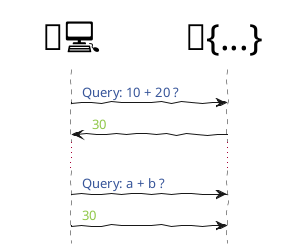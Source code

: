 @startuml
skinparam backgroundColor transparent
skinparam handwritten true
skinparam titleFontSize 16
skinparam titleFontColor #37559A
' title "Deterministic Function Calls"

skinparam handwritten true

hide footbox

skinparam Participant {
    BackgroundColor transparent
    BorderColor white
    FontSize 36
    Padding 30
}

participant "🧑‍💻" as User 
participant "🐍{...} " as PFUN

User -> PFUN: <color:#37559A> Query: 10 + 20 ?
User <- PFUN: <color:#90C849> 30

...

User -> PFUN: <color:#37559A> Query: a + b ?
User -> PFUN: <color:#90C849> 30
@enduml

' =======================================================

@startuml

skinparam backgroundColor transparent
skinparam handwritten true
skinparam titleFontSize 16
skinparam titleFontColor #37559A
' title "Natural Language Processing Challenges"

skinparam handwritten true

hide footbox

skinparam Participant {
    BackgroundColor transparent
    BorderColor white
    FontSize 36
    Padding 30
}

participant "🧑‍💻" as User 
participant "🐍{...} " as PFUN

User -> PFUN: <color:#37559A> Query: Ten + 20 ?
User <- PFUN: <color:#90C849> ???

...

User -> PFUN: <color:#37559A> Query: Add 10 and 20 ?
User -> PFUN: <color:#90C849> ???

...

User -> PFUN: <color:#37559A> Query: Sum of Ten and Twenty ?
User -> PFUN: <color:#90C849> ???
@enduml

' =======================================================

@startuml
skinparam backgroundColor transparent
skinparam handwritten true
skinparam titleFontSize 10
skinparam titleFontColor #37559A
' title "LLM-Enhanced Natural Language Processing"

skinparam handwritten true

hide footbox

skinparam Participant {
    BackgroundColor transparent
    BorderColor white
    FontSize 36
    Padding 30
}

participant "🧑‍💻" as User
participant "🤖  " as LLM

User -> LLM: <color:#37559A> Query: Ten + 20 ?
LLM -> LLM: Parse & Interpret
LLM -> User: <color:#90C849> 30

...

User -> LLM: <color:#37559A> Query: Add 10 and 20 ?
LLM -> LLM: Natural Language \n Understanding
LLM -> User: <color:#90C849> 30
@enduml

' =======================================================

@startuml
skinparam backgroundColor transparent
skinparam handwritten true
skinparam titleFontSize 10
skinparam titleFontColor #37559A
' title "LLM Limitations: No Latest Data"

skinparam handwritten true

hide footbox

skinparam Participant {
    BackgroundColor transparent
    BorderColor white
    FontSize 36
    Padding 30
}

participant "🧑‍💻" as User
participant "🤖  " as LLM

User -> LLM: <color:#37559A> What is the temperature\nin Bengaluru?
LLM -> LLM: Analyze Query:\n- Location: Bengaluru\n- Need: Current Weather
LLM -> LLM: <color:#FF0000> ❌ Knowledge Cutoff:\nNo real-time data available
LLM -> User: <color:#90C849> No Infomation available
@enduml

' =======================================================

@startuml
skinparam backgroundColor transparent
skinparam handwritten true
skinparam titleFontSize 10
skinparam titleFontColor #37559A
' title "User with Tools (functions)"

skinparam handwritten true

hide footbox

skinparam Participant {
    BackgroundColor transparent
    BorderColor white
    FontSize 36
    Padding 30
}

box "User Context" #eef5d470
    participant "🧑‍💻" as User
    participant "🛠️  " as Tools
end box

participant "🤖  " as LLM

...

...

...

@enduml

' =======================================================

@startuml
skinparam backgroundColor transparent
skinparam handwritten true
skinparam titleFontSize 10
skinparam titleFontColor #37559A
' title "LLM Limitations: Function Tools Required"

skinparam handwritten true

hide footbox

skinparam Participant {
    BackgroundColor transparent
    BorderColor white
    FontSize 36
    Padding 30
}

box "User Context" #eef5d470
    participant "🧑‍💻" as User
    participant "🛠️  " as Tools
end box
participant "🤖  " as LLM

User <- Tools: <color:#9B59B6>Get_Tools:\nget_weather(location)
User -> LLM: <color:#9B59B6> Available Tools:\nget_weather(location)
@enduml

' =======================================================

' =======================================================

@startuml
skinparam backgroundColor transparent
skinparam handwritten true
skinparam titleFontSize 10
skinparam titleFontColor #37559A
' title "LLM Limitations: Function Tools Required"

skinparam handwritten true

hide footbox

skinparam Participant {
    BackgroundColor transparent
    BorderColor white
    FontSize 36
    Padding 30
}

box "User Context" #eef5d470
    participant "🧑‍💻" as User
    participant "🛠️  " as Tools
end box
participant "🤖  " as LLM

User <- Tools: <color:#9B59B6>Get_Tools:\nget_weather(location)
User -> LLM: <color:#9B59B6> Available Tools:\nget_weather(location)
User -> LLM: <color:#37559A> What is the temperature\nin Bengaluru?
LLM -> LLM: Analyze Query:\n- Location: Bengaluru\n- Need: Current Weather
LLM -> LLM: <color:#FF0000> ❌ Knowledge Cutoff:\nNo real-time data available
LLM -> User: <color:#9B59B6> Please invoke:\nget_weather("Bengaluru")
User -> Tools: Execute:\nget_weather("Bengaluru")
Tools -> Tools: Invoke external APIs:\nWeather service call
Tools -> User: <color:#90C849> Tool Result:\nTemperature: 28°C
User -> LLM: <color:#90C849> Tool output:\nTemperature: 28°C
LLM -> LLM: Format Response:\nCombine data with context
LLM -> User: <color:#90C849> The current temperature\nin Bengaluru is 28°C
@enduml

' =======================================================

@startuml
skinparam backgroundColor transparent
skinparam handwritten true
skinparam titleFontSize 16
skinparam titleFontColor #37559A
' title "LLM Limitations: Multiple Function Tools Required"

skinparam handwritten true

hide footbox

skinparam Participant {
    BackgroundColor transparent
    BorderColor white
    FontSize 36
    Padding 30
}

box "User Context" #eef5d470
    participant "🧑‍💻" as User
    participant "🛠️  " as Tools
end box
participant "🤖  " as LLM

User <- Tools: <color:#9B59B6>Get_Tools:\nget_emp_list()\nget_perf_ratings()
User -> LLM: <color:#9B59B6> Available Tools
User -> LLM: <color:#37559A> PromptlyAI intends to distribute\n50% of its annual profit as bonuses\nto employees, weighted by their\nperformance ratings
LLM -> LLM: Analyze Query:\n- Need: Employee data\n- Need: Performance ratings\n- Task: Calculate weighted bonuses
LLM -> LLM: <color:#FF0000> ❌ Knowledge Cutoff:\nNo access to company data
LLM -> User: <color:#9B59B6> Please invoke:\nget_emp_list()
User -> Tools: Execute:\nget_emp_list()
Tools -> Tools: Invoke API
Tools -> User: <color:#90C849> Tool Result: {...employees list...}
User -> LLM: <color:#90C849> Employee list
LLM -> User: <color:#9B59B6> Please invoke:\nget_perf_ratings()
User -> Tools: Execute:\nget_perf_ratings()
Tools -> Tools: Invoke API
Tools -> User: <color:#90C849> Tool Result:{...Performance ratings...}
User -> LLM: <color:#90C849> Performance ratings
LLM -> LLM: Calculate weighted bonuses:\n- Total rating points\n- Individual weightings\n- 50% profit distribution
LLM -> User: <color:#90C849> Based on the data, here's\nthe bonus calculation:\nVachan: ₹ 1,50,000 (4.5 rating)\nSaketh: ₹ 1,12,667 (3.8 rating)
@enduml

' =======================================================

@startuml
skinparam backgroundColor transparent
skinparam handwritten true
skinparam titleFontSize 16
skinparam titleFontColor #37559A
' title "LLM Limitations: Multiple Function Tools Required"

skinparam handwritten true

hide footbox

skinparam Participant {
    BackgroundColor transparent
    BorderColor white
    FontSize 36
    Padding 30
}

box "User Context" #eef5d470
    participant "🧑‍💻" as User
    participant "🛠️  " as Tools
end box
participant "🤖  " as LLM

autonumber 
User <- Tools: <color:#9B59B6>Get_Tools:\nget_emp_list()\nget_perf_ratings()
User -> LLM: <color:#9B59B6> Available Tools
User -> LLM: <color:#37559A> PromptlyAI intends to distribute\n50% of its annual profit as bonuses\nto employees, weighted by their\nperformance ratings
LLM -> LLM: Analyze Query:\n- Need: Employee data\n- Need: Performance ratings\n- Task: Calculate weighted bonuses
LLM -> LLM: <color:#FF0000> ❌ Knowledge Cutoff:\nNo access to company data
LLM -> User: <color:#9B59B6> Please invoke:\nget_emp_list()
User -> Tools: Execute:\nget_emp_list()
Tools -> Tools: Invoke API
Tools -> User: <color:#90C849> Tool Result: {...employees list...}
User -> LLM: <color:#90C849> Employee list
@enduml

' =======================================================

@startuml
skinparam backgroundColor transparent
skinparam handwritten true
skinparam titleFontSize 16
skinparam titleFontColor #37559A
' title "LLM Limitations: Multiple Function Tools Required"

skinparam handwritten true

hide footbox

skinparam Participant {
    BackgroundColor transparent
    BorderColor white
    FontSize 36
    Padding 30
}

box "User Context" #eef5d470
    participant "🧑‍💻" as User
    participant "🛠️  " as Tools
end box
participant "🤖  " as LLM

autonumber 11
LLM -> User: <color:#9B59B6> Please invoke:\nget_perf_ratings()
User -> Tools: Execute:\nget_perf_ratings()
Tools -> Tools: Invoke API
Tools -> User: <color:#90C849> Tool Result:{...Performance ratings...}
User -> LLM: <color:#90C849> Performance ratings
LLM -> LLM: Calculate weighted bonuses:\n- Total rating points\n- Individual weightings\n- 50% profit distribution
LLM -> User: <color:#90C849> Based on the data, here's\nthe bonus calculation:\nVachan: ₹ 1,50,000 (4.5 rating)\nSaketh: ₹ 1,12,667 (3.8 rating)
@enduml

